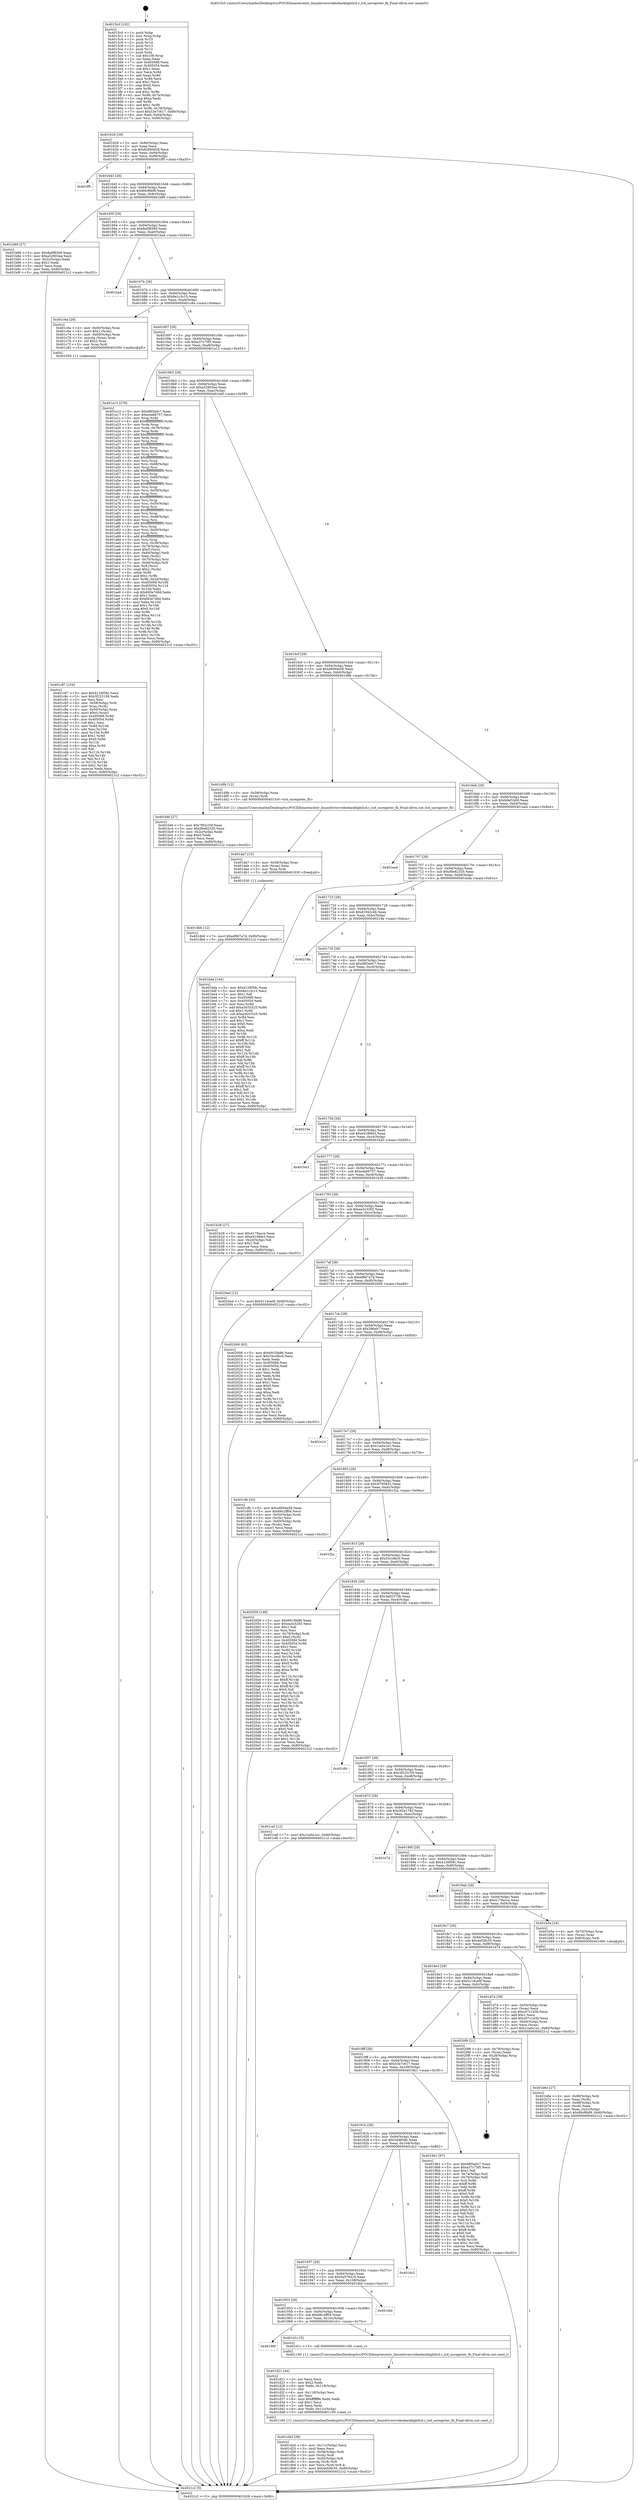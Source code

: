 digraph "0x4015c0" {
  label = "0x4015c0 (/mnt/c/Users/mathe/Desktop/tcc/POCII/binaries/extr_linuxdriversvideobacklightlcd.c_lcd_unregister_fb_Final-ollvm.out::main(0))"
  labelloc = "t"
  node[shape=record]

  Entry [label="",width=0.3,height=0.3,shape=circle,fillcolor=black,style=filled]
  "0x401626" [label="{
     0x401626 [29]\l
     | [instrs]\l
     &nbsp;&nbsp;0x401626 \<+3\>: mov -0x80(%rbp),%eax\l
     &nbsp;&nbsp;0x401629 \<+2\>: mov %eax,%ecx\l
     &nbsp;&nbsp;0x40162b \<+6\>: sub $0x82660d28,%ecx\l
     &nbsp;&nbsp;0x401631 \<+6\>: mov %eax,-0x94(%rbp)\l
     &nbsp;&nbsp;0x401637 \<+6\>: mov %ecx,-0x98(%rbp)\l
     &nbsp;&nbsp;0x40163d \<+6\>: je 0000000000401ff5 \<main+0xa35\>\l
  }"]
  "0x401ff5" [label="{
     0x401ff5\l
  }", style=dashed]
  "0x401643" [label="{
     0x401643 [28]\l
     | [instrs]\l
     &nbsp;&nbsp;0x401643 \<+5\>: jmp 0000000000401648 \<main+0x88\>\l
     &nbsp;&nbsp;0x401648 \<+6\>: mov -0x94(%rbp),%eax\l
     &nbsp;&nbsp;0x40164e \<+5\>: sub $0x89cf6bf9,%eax\l
     &nbsp;&nbsp;0x401653 \<+6\>: mov %eax,-0x9c(%rbp)\l
     &nbsp;&nbsp;0x401659 \<+6\>: je 0000000000401b89 \<main+0x5c9\>\l
  }"]
  Exit [label="",width=0.3,height=0.3,shape=circle,fillcolor=black,style=filled,peripheries=2]
  "0x401b89" [label="{
     0x401b89 [27]\l
     | [instrs]\l
     &nbsp;&nbsp;0x401b89 \<+5\>: mov $0x8a0f8369,%eax\l
     &nbsp;&nbsp;0x401b8e \<+5\>: mov $0xa52803ea,%ecx\l
     &nbsp;&nbsp;0x401b93 \<+3\>: mov -0x2c(%rbp),%edx\l
     &nbsp;&nbsp;0x401b96 \<+3\>: cmp $0x1,%edx\l
     &nbsp;&nbsp;0x401b99 \<+3\>: cmovl %ecx,%eax\l
     &nbsp;&nbsp;0x401b9c \<+3\>: mov %eax,-0x80(%rbp)\l
     &nbsp;&nbsp;0x401b9f \<+5\>: jmp 00000000004021c2 \<main+0xc02\>\l
  }"]
  "0x40165f" [label="{
     0x40165f [28]\l
     | [instrs]\l
     &nbsp;&nbsp;0x40165f \<+5\>: jmp 0000000000401664 \<main+0xa4\>\l
     &nbsp;&nbsp;0x401664 \<+6\>: mov -0x94(%rbp),%eax\l
     &nbsp;&nbsp;0x40166a \<+5\>: sub $0x8a0f8369,%eax\l
     &nbsp;&nbsp;0x40166f \<+6\>: mov %eax,-0xa0(%rbp)\l
     &nbsp;&nbsp;0x401675 \<+6\>: je 0000000000401ba4 \<main+0x5e4\>\l
  }"]
  "0x401db6" [label="{
     0x401db6 [12]\l
     | [instrs]\l
     &nbsp;&nbsp;0x401db6 \<+7\>: movl $0xef967a7d,-0x80(%rbp)\l
     &nbsp;&nbsp;0x401dbd \<+5\>: jmp 00000000004021c2 \<main+0xc02\>\l
  }"]
  "0x401ba4" [label="{
     0x401ba4\l
  }", style=dashed]
  "0x40167b" [label="{
     0x40167b [28]\l
     | [instrs]\l
     &nbsp;&nbsp;0x40167b \<+5\>: jmp 0000000000401680 \<main+0xc0\>\l
     &nbsp;&nbsp;0x401680 \<+6\>: mov -0x94(%rbp),%eax\l
     &nbsp;&nbsp;0x401686 \<+5\>: sub $0x8e1c3c15,%eax\l
     &nbsp;&nbsp;0x40168b \<+6\>: mov %eax,-0xa4(%rbp)\l
     &nbsp;&nbsp;0x401691 \<+6\>: je 0000000000401c6a \<main+0x6aa\>\l
  }"]
  "0x401da7" [label="{
     0x401da7 [15]\l
     | [instrs]\l
     &nbsp;&nbsp;0x401da7 \<+4\>: mov -0x58(%rbp),%rax\l
     &nbsp;&nbsp;0x401dab \<+3\>: mov (%rax),%rax\l
     &nbsp;&nbsp;0x401dae \<+3\>: mov %rax,%rdi\l
     &nbsp;&nbsp;0x401db1 \<+5\>: call 0000000000401030 \<free@plt\>\l
     | [calls]\l
     &nbsp;&nbsp;0x401030 \{1\} (unknown)\l
  }"]
  "0x401c6a" [label="{
     0x401c6a [29]\l
     | [instrs]\l
     &nbsp;&nbsp;0x401c6a \<+4\>: mov -0x60(%rbp),%rax\l
     &nbsp;&nbsp;0x401c6e \<+6\>: movl $0x1,(%rax)\l
     &nbsp;&nbsp;0x401c74 \<+4\>: mov -0x60(%rbp),%rax\l
     &nbsp;&nbsp;0x401c78 \<+3\>: movslq (%rax),%rax\l
     &nbsp;&nbsp;0x401c7b \<+4\>: shl $0x2,%rax\l
     &nbsp;&nbsp;0x401c7f \<+3\>: mov %rax,%rdi\l
     &nbsp;&nbsp;0x401c82 \<+5\>: call 0000000000401050 \<malloc@plt\>\l
     | [calls]\l
     &nbsp;&nbsp;0x401050 \{1\} (unknown)\l
  }"]
  "0x401697" [label="{
     0x401697 [28]\l
     | [instrs]\l
     &nbsp;&nbsp;0x401697 \<+5\>: jmp 000000000040169c \<main+0xdc\>\l
     &nbsp;&nbsp;0x40169c \<+6\>: mov -0x94(%rbp),%eax\l
     &nbsp;&nbsp;0x4016a2 \<+5\>: sub $0xa37c73f5,%eax\l
     &nbsp;&nbsp;0x4016a7 \<+6\>: mov %eax,-0xa8(%rbp)\l
     &nbsp;&nbsp;0x4016ad \<+6\>: je 0000000000401a12 \<main+0x452\>\l
  }"]
  "0x401d4d" [label="{
     0x401d4d [39]\l
     | [instrs]\l
     &nbsp;&nbsp;0x401d4d \<+6\>: mov -0x11c(%rbp),%ecx\l
     &nbsp;&nbsp;0x401d53 \<+3\>: imul %eax,%ecx\l
     &nbsp;&nbsp;0x401d56 \<+4\>: mov -0x58(%rbp),%rdi\l
     &nbsp;&nbsp;0x401d5a \<+3\>: mov (%rdi),%rdi\l
     &nbsp;&nbsp;0x401d5d \<+4\>: mov -0x50(%rbp),%r8\l
     &nbsp;&nbsp;0x401d61 \<+3\>: movslq (%r8),%r8\l
     &nbsp;&nbsp;0x401d64 \<+4\>: mov %ecx,(%rdi,%r8,4)\l
     &nbsp;&nbsp;0x401d68 \<+7\>: movl $0x4ef28c35,-0x80(%rbp)\l
     &nbsp;&nbsp;0x401d6f \<+5\>: jmp 00000000004021c2 \<main+0xc02\>\l
  }"]
  "0x401a12" [label="{
     0x401a12 [278]\l
     | [instrs]\l
     &nbsp;&nbsp;0x401a12 \<+5\>: mov $0xd8f3a0c7,%eax\l
     &nbsp;&nbsp;0x401a17 \<+5\>: mov $0xe4a66757,%ecx\l
     &nbsp;&nbsp;0x401a1c \<+3\>: mov %rsp,%rdx\l
     &nbsp;&nbsp;0x401a1f \<+4\>: add $0xfffffffffffffff0,%rdx\l
     &nbsp;&nbsp;0x401a23 \<+3\>: mov %rdx,%rsp\l
     &nbsp;&nbsp;0x401a26 \<+4\>: mov %rdx,-0x78(%rbp)\l
     &nbsp;&nbsp;0x401a2a \<+3\>: mov %rsp,%rdx\l
     &nbsp;&nbsp;0x401a2d \<+4\>: add $0xfffffffffffffff0,%rdx\l
     &nbsp;&nbsp;0x401a31 \<+3\>: mov %rdx,%rsp\l
     &nbsp;&nbsp;0x401a34 \<+3\>: mov %rsp,%rsi\l
     &nbsp;&nbsp;0x401a37 \<+4\>: add $0xfffffffffffffff0,%rsi\l
     &nbsp;&nbsp;0x401a3b \<+3\>: mov %rsi,%rsp\l
     &nbsp;&nbsp;0x401a3e \<+4\>: mov %rsi,-0x70(%rbp)\l
     &nbsp;&nbsp;0x401a42 \<+3\>: mov %rsp,%rsi\l
     &nbsp;&nbsp;0x401a45 \<+4\>: add $0xfffffffffffffff0,%rsi\l
     &nbsp;&nbsp;0x401a49 \<+3\>: mov %rsi,%rsp\l
     &nbsp;&nbsp;0x401a4c \<+4\>: mov %rsi,-0x68(%rbp)\l
     &nbsp;&nbsp;0x401a50 \<+3\>: mov %rsp,%rsi\l
     &nbsp;&nbsp;0x401a53 \<+4\>: add $0xfffffffffffffff0,%rsi\l
     &nbsp;&nbsp;0x401a57 \<+3\>: mov %rsi,%rsp\l
     &nbsp;&nbsp;0x401a5a \<+4\>: mov %rsi,-0x60(%rbp)\l
     &nbsp;&nbsp;0x401a5e \<+3\>: mov %rsp,%rsi\l
     &nbsp;&nbsp;0x401a61 \<+4\>: add $0xfffffffffffffff0,%rsi\l
     &nbsp;&nbsp;0x401a65 \<+3\>: mov %rsi,%rsp\l
     &nbsp;&nbsp;0x401a68 \<+4\>: mov %rsi,-0x58(%rbp)\l
     &nbsp;&nbsp;0x401a6c \<+3\>: mov %rsp,%rsi\l
     &nbsp;&nbsp;0x401a6f \<+4\>: add $0xfffffffffffffff0,%rsi\l
     &nbsp;&nbsp;0x401a73 \<+3\>: mov %rsi,%rsp\l
     &nbsp;&nbsp;0x401a76 \<+4\>: mov %rsi,-0x50(%rbp)\l
     &nbsp;&nbsp;0x401a7a \<+3\>: mov %rsp,%rsi\l
     &nbsp;&nbsp;0x401a7d \<+4\>: add $0xfffffffffffffff0,%rsi\l
     &nbsp;&nbsp;0x401a81 \<+3\>: mov %rsi,%rsp\l
     &nbsp;&nbsp;0x401a84 \<+4\>: mov %rsi,-0x48(%rbp)\l
     &nbsp;&nbsp;0x401a88 \<+3\>: mov %rsp,%rsi\l
     &nbsp;&nbsp;0x401a8b \<+4\>: add $0xfffffffffffffff0,%rsi\l
     &nbsp;&nbsp;0x401a8f \<+3\>: mov %rsi,%rsp\l
     &nbsp;&nbsp;0x401a92 \<+4\>: mov %rsi,-0x40(%rbp)\l
     &nbsp;&nbsp;0x401a96 \<+3\>: mov %rsp,%rsi\l
     &nbsp;&nbsp;0x401a99 \<+4\>: add $0xfffffffffffffff0,%rsi\l
     &nbsp;&nbsp;0x401a9d \<+3\>: mov %rsi,%rsp\l
     &nbsp;&nbsp;0x401aa0 \<+4\>: mov %rsi,-0x38(%rbp)\l
     &nbsp;&nbsp;0x401aa4 \<+4\>: mov -0x78(%rbp),%rsi\l
     &nbsp;&nbsp;0x401aa8 \<+6\>: movl $0x0,(%rsi)\l
     &nbsp;&nbsp;0x401aae \<+6\>: mov -0x84(%rbp),%edi\l
     &nbsp;&nbsp;0x401ab4 \<+2\>: mov %edi,(%rdx)\l
     &nbsp;&nbsp;0x401ab6 \<+4\>: mov -0x70(%rbp),%rsi\l
     &nbsp;&nbsp;0x401aba \<+7\>: mov -0x90(%rbp),%r8\l
     &nbsp;&nbsp;0x401ac1 \<+3\>: mov %r8,(%rsi)\l
     &nbsp;&nbsp;0x401ac4 \<+3\>: cmpl $0x2,(%rdx)\l
     &nbsp;&nbsp;0x401ac7 \<+4\>: setne %r9b\l
     &nbsp;&nbsp;0x401acb \<+4\>: and $0x1,%r9b\l
     &nbsp;&nbsp;0x401acf \<+4\>: mov %r9b,-0x2d(%rbp)\l
     &nbsp;&nbsp;0x401ad3 \<+8\>: mov 0x405068,%r10d\l
     &nbsp;&nbsp;0x401adb \<+8\>: mov 0x405054,%r11d\l
     &nbsp;&nbsp;0x401ae3 \<+3\>: mov %r10d,%ebx\l
     &nbsp;&nbsp;0x401ae6 \<+6\>: sub $0x693e7d8d,%ebx\l
     &nbsp;&nbsp;0x401aec \<+3\>: sub $0x1,%ebx\l
     &nbsp;&nbsp;0x401aef \<+6\>: add $0x693e7d8d,%ebx\l
     &nbsp;&nbsp;0x401af5 \<+4\>: imul %ebx,%r10d\l
     &nbsp;&nbsp;0x401af9 \<+4\>: and $0x1,%r10d\l
     &nbsp;&nbsp;0x401afd \<+4\>: cmp $0x0,%r10d\l
     &nbsp;&nbsp;0x401b01 \<+4\>: sete %r9b\l
     &nbsp;&nbsp;0x401b05 \<+4\>: cmp $0xa,%r11d\l
     &nbsp;&nbsp;0x401b09 \<+4\>: setl %r14b\l
     &nbsp;&nbsp;0x401b0d \<+3\>: mov %r9b,%r15b\l
     &nbsp;&nbsp;0x401b10 \<+3\>: and %r14b,%r15b\l
     &nbsp;&nbsp;0x401b13 \<+3\>: xor %r14b,%r9b\l
     &nbsp;&nbsp;0x401b16 \<+3\>: or %r9b,%r15b\l
     &nbsp;&nbsp;0x401b19 \<+4\>: test $0x1,%r15b\l
     &nbsp;&nbsp;0x401b1d \<+3\>: cmovne %ecx,%eax\l
     &nbsp;&nbsp;0x401b20 \<+3\>: mov %eax,-0x80(%rbp)\l
     &nbsp;&nbsp;0x401b23 \<+5\>: jmp 00000000004021c2 \<main+0xc02\>\l
  }"]
  "0x4016b3" [label="{
     0x4016b3 [28]\l
     | [instrs]\l
     &nbsp;&nbsp;0x4016b3 \<+5\>: jmp 00000000004016b8 \<main+0xf8\>\l
     &nbsp;&nbsp;0x4016b8 \<+6\>: mov -0x94(%rbp),%eax\l
     &nbsp;&nbsp;0x4016be \<+5\>: sub $0xa52803ea,%eax\l
     &nbsp;&nbsp;0x4016c3 \<+6\>: mov %eax,-0xac(%rbp)\l
     &nbsp;&nbsp;0x4016c9 \<+6\>: je 0000000000401bbf \<main+0x5ff\>\l
  }"]
  "0x401d21" [label="{
     0x401d21 [44]\l
     | [instrs]\l
     &nbsp;&nbsp;0x401d21 \<+2\>: xor %ecx,%ecx\l
     &nbsp;&nbsp;0x401d23 \<+5\>: mov $0x2,%edx\l
     &nbsp;&nbsp;0x401d28 \<+6\>: mov %edx,-0x118(%rbp)\l
     &nbsp;&nbsp;0x401d2e \<+1\>: cltd\l
     &nbsp;&nbsp;0x401d2f \<+6\>: mov -0x118(%rbp),%esi\l
     &nbsp;&nbsp;0x401d35 \<+2\>: idiv %esi\l
     &nbsp;&nbsp;0x401d37 \<+6\>: imul $0xfffffffe,%edx,%edx\l
     &nbsp;&nbsp;0x401d3d \<+3\>: sub $0x1,%ecx\l
     &nbsp;&nbsp;0x401d40 \<+2\>: sub %ecx,%edx\l
     &nbsp;&nbsp;0x401d42 \<+6\>: mov %edx,-0x11c(%rbp)\l
     &nbsp;&nbsp;0x401d48 \<+5\>: call 0000000000401160 \<next_i\>\l
     | [calls]\l
     &nbsp;&nbsp;0x401160 \{1\} (/mnt/c/Users/mathe/Desktop/tcc/POCII/binaries/extr_linuxdriversvideobacklightlcd.c_lcd_unregister_fb_Final-ollvm.out::next_i)\l
  }"]
  "0x401bbf" [label="{
     0x401bbf [27]\l
     | [instrs]\l
     &nbsp;&nbsp;0x401bbf \<+5\>: mov $0x7f02c33f,%eax\l
     &nbsp;&nbsp;0x401bc4 \<+5\>: mov $0xd0e82320,%ecx\l
     &nbsp;&nbsp;0x401bc9 \<+3\>: mov -0x2c(%rbp),%edx\l
     &nbsp;&nbsp;0x401bcc \<+3\>: cmp $0x0,%edx\l
     &nbsp;&nbsp;0x401bcf \<+3\>: cmove %ecx,%eax\l
     &nbsp;&nbsp;0x401bd2 \<+3\>: mov %eax,-0x80(%rbp)\l
     &nbsp;&nbsp;0x401bd5 \<+5\>: jmp 00000000004021c2 \<main+0xc02\>\l
  }"]
  "0x4016cf" [label="{
     0x4016cf [28]\l
     | [instrs]\l
     &nbsp;&nbsp;0x4016cf \<+5\>: jmp 00000000004016d4 \<main+0x114\>\l
     &nbsp;&nbsp;0x4016d4 \<+6\>: mov -0x94(%rbp),%eax\l
     &nbsp;&nbsp;0x4016da \<+5\>: sub $0xa9094e58,%eax\l
     &nbsp;&nbsp;0x4016df \<+6\>: mov %eax,-0xb0(%rbp)\l
     &nbsp;&nbsp;0x4016e5 \<+6\>: je 0000000000401d9b \<main+0x7db\>\l
  }"]
  "0x40196f" [label="{
     0x40196f\l
  }", style=dashed]
  "0x401d9b" [label="{
     0x401d9b [12]\l
     | [instrs]\l
     &nbsp;&nbsp;0x401d9b \<+4\>: mov -0x58(%rbp),%rax\l
     &nbsp;&nbsp;0x401d9f \<+3\>: mov (%rax),%rdi\l
     &nbsp;&nbsp;0x401da2 \<+5\>: call 00000000004013c0 \<lcd_unregister_fb\>\l
     | [calls]\l
     &nbsp;&nbsp;0x4013c0 \{1\} (/mnt/c/Users/mathe/Desktop/tcc/POCII/binaries/extr_linuxdriversvideobacklightlcd.c_lcd_unregister_fb_Final-ollvm.out::lcd_unregister_fb)\l
  }"]
  "0x4016eb" [label="{
     0x4016eb [28]\l
     | [instrs]\l
     &nbsp;&nbsp;0x4016eb \<+5\>: jmp 00000000004016f0 \<main+0x130\>\l
     &nbsp;&nbsp;0x4016f0 \<+6\>: mov -0x94(%rbp),%eax\l
     &nbsp;&nbsp;0x4016f6 \<+5\>: sub $0xb9ef1b69,%eax\l
     &nbsp;&nbsp;0x4016fb \<+6\>: mov %eax,-0xb4(%rbp)\l
     &nbsp;&nbsp;0x401701 \<+6\>: je 0000000000401ea4 \<main+0x8e4\>\l
  }"]
  "0x401d1c" [label="{
     0x401d1c [5]\l
     | [instrs]\l
     &nbsp;&nbsp;0x401d1c \<+5\>: call 0000000000401160 \<next_i\>\l
     | [calls]\l
     &nbsp;&nbsp;0x401160 \{1\} (/mnt/c/Users/mathe/Desktop/tcc/POCII/binaries/extr_linuxdriversvideobacklightlcd.c_lcd_unregister_fb_Final-ollvm.out::next_i)\l
  }"]
  "0x401ea4" [label="{
     0x401ea4\l
  }", style=dashed]
  "0x401707" [label="{
     0x401707 [28]\l
     | [instrs]\l
     &nbsp;&nbsp;0x401707 \<+5\>: jmp 000000000040170c \<main+0x14c\>\l
     &nbsp;&nbsp;0x40170c \<+6\>: mov -0x94(%rbp),%eax\l
     &nbsp;&nbsp;0x401712 \<+5\>: sub $0xd0e82320,%eax\l
     &nbsp;&nbsp;0x401717 \<+6\>: mov %eax,-0xb8(%rbp)\l
     &nbsp;&nbsp;0x40171d \<+6\>: je 0000000000401bda \<main+0x61a\>\l
  }"]
  "0x401953" [label="{
     0x401953 [28]\l
     | [instrs]\l
     &nbsp;&nbsp;0x401953 \<+5\>: jmp 0000000000401958 \<main+0x398\>\l
     &nbsp;&nbsp;0x401958 \<+6\>: mov -0x94(%rbp),%eax\l
     &nbsp;&nbsp;0x40195e \<+5\>: sub $0x66c2ff04,%eax\l
     &nbsp;&nbsp;0x401963 \<+6\>: mov %eax,-0x10c(%rbp)\l
     &nbsp;&nbsp;0x401969 \<+6\>: je 0000000000401d1c \<main+0x75c\>\l
  }"]
  "0x401bda" [label="{
     0x401bda [144]\l
     | [instrs]\l
     &nbsp;&nbsp;0x401bda \<+5\>: mov $0x4126f58c,%eax\l
     &nbsp;&nbsp;0x401bdf \<+5\>: mov $0x8e1c3c15,%ecx\l
     &nbsp;&nbsp;0x401be4 \<+2\>: mov $0x1,%dl\l
     &nbsp;&nbsp;0x401be6 \<+7\>: mov 0x405068,%esi\l
     &nbsp;&nbsp;0x401bed \<+7\>: mov 0x405054,%edi\l
     &nbsp;&nbsp;0x401bf4 \<+3\>: mov %esi,%r8d\l
     &nbsp;&nbsp;0x401bf7 \<+7\>: add $0xa3033325,%r8d\l
     &nbsp;&nbsp;0x401bfe \<+4\>: sub $0x1,%r8d\l
     &nbsp;&nbsp;0x401c02 \<+7\>: sub $0xa3033325,%r8d\l
     &nbsp;&nbsp;0x401c09 \<+4\>: imul %r8d,%esi\l
     &nbsp;&nbsp;0x401c0d \<+3\>: and $0x1,%esi\l
     &nbsp;&nbsp;0x401c10 \<+3\>: cmp $0x0,%esi\l
     &nbsp;&nbsp;0x401c13 \<+4\>: sete %r9b\l
     &nbsp;&nbsp;0x401c17 \<+3\>: cmp $0xa,%edi\l
     &nbsp;&nbsp;0x401c1a \<+4\>: setl %r10b\l
     &nbsp;&nbsp;0x401c1e \<+3\>: mov %r9b,%r11b\l
     &nbsp;&nbsp;0x401c21 \<+4\>: xor $0xff,%r11b\l
     &nbsp;&nbsp;0x401c25 \<+3\>: mov %r10b,%bl\l
     &nbsp;&nbsp;0x401c28 \<+3\>: xor $0xff,%bl\l
     &nbsp;&nbsp;0x401c2b \<+3\>: xor $0x1,%dl\l
     &nbsp;&nbsp;0x401c2e \<+3\>: mov %r11b,%r14b\l
     &nbsp;&nbsp;0x401c31 \<+4\>: and $0xff,%r14b\l
     &nbsp;&nbsp;0x401c35 \<+3\>: and %dl,%r9b\l
     &nbsp;&nbsp;0x401c38 \<+3\>: mov %bl,%r15b\l
     &nbsp;&nbsp;0x401c3b \<+4\>: and $0xff,%r15b\l
     &nbsp;&nbsp;0x401c3f \<+3\>: and %dl,%r10b\l
     &nbsp;&nbsp;0x401c42 \<+3\>: or %r9b,%r14b\l
     &nbsp;&nbsp;0x401c45 \<+3\>: or %r10b,%r15b\l
     &nbsp;&nbsp;0x401c48 \<+3\>: xor %r15b,%r14b\l
     &nbsp;&nbsp;0x401c4b \<+3\>: or %bl,%r11b\l
     &nbsp;&nbsp;0x401c4e \<+4\>: xor $0xff,%r11b\l
     &nbsp;&nbsp;0x401c52 \<+3\>: or $0x1,%dl\l
     &nbsp;&nbsp;0x401c55 \<+3\>: and %dl,%r11b\l
     &nbsp;&nbsp;0x401c58 \<+3\>: or %r11b,%r14b\l
     &nbsp;&nbsp;0x401c5b \<+4\>: test $0x1,%r14b\l
     &nbsp;&nbsp;0x401c5f \<+3\>: cmovne %ecx,%eax\l
     &nbsp;&nbsp;0x401c62 \<+3\>: mov %eax,-0x80(%rbp)\l
     &nbsp;&nbsp;0x401c65 \<+5\>: jmp 00000000004021c2 \<main+0xc02\>\l
  }"]
  "0x401723" [label="{
     0x401723 [28]\l
     | [instrs]\l
     &nbsp;&nbsp;0x401723 \<+5\>: jmp 0000000000401728 \<main+0x168\>\l
     &nbsp;&nbsp;0x401728 \<+6\>: mov -0x94(%rbp),%eax\l
     &nbsp;&nbsp;0x40172e \<+5\>: sub $0xd1942c46,%eax\l
     &nbsp;&nbsp;0x401733 \<+6\>: mov %eax,-0xbc(%rbp)\l
     &nbsp;&nbsp;0x401739 \<+6\>: je 000000000040218a \<main+0xbca\>\l
  }"]
  "0x401fdd" [label="{
     0x401fdd\l
  }", style=dashed]
  "0x40218a" [label="{
     0x40218a\l
  }", style=dashed]
  "0x40173f" [label="{
     0x40173f [28]\l
     | [instrs]\l
     &nbsp;&nbsp;0x40173f \<+5\>: jmp 0000000000401744 \<main+0x184\>\l
     &nbsp;&nbsp;0x401744 \<+6\>: mov -0x94(%rbp),%eax\l
     &nbsp;&nbsp;0x40174a \<+5\>: sub $0xd8f3a0c7,%eax\l
     &nbsp;&nbsp;0x40174f \<+6\>: mov %eax,-0xc0(%rbp)\l
     &nbsp;&nbsp;0x401755 \<+6\>: je 000000000040210e \<main+0xb4e\>\l
  }"]
  "0x401937" [label="{
     0x401937 [28]\l
     | [instrs]\l
     &nbsp;&nbsp;0x401937 \<+5\>: jmp 000000000040193c \<main+0x37c\>\l
     &nbsp;&nbsp;0x40193c \<+6\>: mov -0x94(%rbp),%eax\l
     &nbsp;&nbsp;0x401942 \<+5\>: sub $0x5a576410,%eax\l
     &nbsp;&nbsp;0x401947 \<+6\>: mov %eax,-0x108(%rbp)\l
     &nbsp;&nbsp;0x40194d \<+6\>: je 0000000000401fdd \<main+0xa1d\>\l
  }"]
  "0x40210e" [label="{
     0x40210e\l
  }", style=dashed]
  "0x40175b" [label="{
     0x40175b [28]\l
     | [instrs]\l
     &nbsp;&nbsp;0x40175b \<+5\>: jmp 0000000000401760 \<main+0x1a0\>\l
     &nbsp;&nbsp;0x401760 \<+6\>: mov -0x94(%rbp),%eax\l
     &nbsp;&nbsp;0x401766 \<+5\>: sub $0xe4186fe3,%eax\l
     &nbsp;&nbsp;0x40176b \<+6\>: mov %eax,-0xc4(%rbp)\l
     &nbsp;&nbsp;0x401771 \<+6\>: je 0000000000401b43 \<main+0x583\>\l
  }"]
  "0x401dc2" [label="{
     0x401dc2\l
  }", style=dashed]
  "0x401b43" [label="{
     0x401b43\l
  }", style=dashed]
  "0x401777" [label="{
     0x401777 [28]\l
     | [instrs]\l
     &nbsp;&nbsp;0x401777 \<+5\>: jmp 000000000040177c \<main+0x1bc\>\l
     &nbsp;&nbsp;0x40177c \<+6\>: mov -0x94(%rbp),%eax\l
     &nbsp;&nbsp;0x401782 \<+5\>: sub $0xe4a66757,%eax\l
     &nbsp;&nbsp;0x401787 \<+6\>: mov %eax,-0xc8(%rbp)\l
     &nbsp;&nbsp;0x40178d \<+6\>: je 0000000000401b28 \<main+0x568\>\l
  }"]
  "0x401c87" [label="{
     0x401c87 [104]\l
     | [instrs]\l
     &nbsp;&nbsp;0x401c87 \<+5\>: mov $0x4126f58c,%ecx\l
     &nbsp;&nbsp;0x401c8c \<+5\>: mov $0x3f223159,%edx\l
     &nbsp;&nbsp;0x401c91 \<+2\>: xor %esi,%esi\l
     &nbsp;&nbsp;0x401c93 \<+4\>: mov -0x58(%rbp),%rdi\l
     &nbsp;&nbsp;0x401c97 \<+3\>: mov %rax,(%rdi)\l
     &nbsp;&nbsp;0x401c9a \<+4\>: mov -0x50(%rbp),%rax\l
     &nbsp;&nbsp;0x401c9e \<+6\>: movl $0x0,(%rax)\l
     &nbsp;&nbsp;0x401ca4 \<+8\>: mov 0x405068,%r8d\l
     &nbsp;&nbsp;0x401cac \<+8\>: mov 0x405054,%r9d\l
     &nbsp;&nbsp;0x401cb4 \<+3\>: sub $0x1,%esi\l
     &nbsp;&nbsp;0x401cb7 \<+3\>: mov %r8d,%r10d\l
     &nbsp;&nbsp;0x401cba \<+3\>: add %esi,%r10d\l
     &nbsp;&nbsp;0x401cbd \<+4\>: imul %r10d,%r8d\l
     &nbsp;&nbsp;0x401cc1 \<+4\>: and $0x1,%r8d\l
     &nbsp;&nbsp;0x401cc5 \<+4\>: cmp $0x0,%r8d\l
     &nbsp;&nbsp;0x401cc9 \<+4\>: sete %r11b\l
     &nbsp;&nbsp;0x401ccd \<+4\>: cmp $0xa,%r9d\l
     &nbsp;&nbsp;0x401cd1 \<+3\>: setl %bl\l
     &nbsp;&nbsp;0x401cd4 \<+3\>: mov %r11b,%r14b\l
     &nbsp;&nbsp;0x401cd7 \<+3\>: and %bl,%r14b\l
     &nbsp;&nbsp;0x401cda \<+3\>: xor %bl,%r11b\l
     &nbsp;&nbsp;0x401cdd \<+3\>: or %r11b,%r14b\l
     &nbsp;&nbsp;0x401ce0 \<+4\>: test $0x1,%r14b\l
     &nbsp;&nbsp;0x401ce4 \<+3\>: cmovne %edx,%ecx\l
     &nbsp;&nbsp;0x401ce7 \<+3\>: mov %ecx,-0x80(%rbp)\l
     &nbsp;&nbsp;0x401cea \<+5\>: jmp 00000000004021c2 \<main+0xc02\>\l
  }"]
  "0x401b28" [label="{
     0x401b28 [27]\l
     | [instrs]\l
     &nbsp;&nbsp;0x401b28 \<+5\>: mov $0x4179acce,%eax\l
     &nbsp;&nbsp;0x401b2d \<+5\>: mov $0xe4186fe3,%ecx\l
     &nbsp;&nbsp;0x401b32 \<+3\>: mov -0x2d(%rbp),%dl\l
     &nbsp;&nbsp;0x401b35 \<+3\>: test $0x1,%dl\l
     &nbsp;&nbsp;0x401b38 \<+3\>: cmovne %ecx,%eax\l
     &nbsp;&nbsp;0x401b3b \<+3\>: mov %eax,-0x80(%rbp)\l
     &nbsp;&nbsp;0x401b3e \<+5\>: jmp 00000000004021c2 \<main+0xc02\>\l
  }"]
  "0x401793" [label="{
     0x401793 [28]\l
     | [instrs]\l
     &nbsp;&nbsp;0x401793 \<+5\>: jmp 0000000000401798 \<main+0x1d8\>\l
     &nbsp;&nbsp;0x401798 \<+6\>: mov -0x94(%rbp),%eax\l
     &nbsp;&nbsp;0x40179e \<+5\>: sub $0xea3c3265,%eax\l
     &nbsp;&nbsp;0x4017a3 \<+6\>: mov %eax,-0xcc(%rbp)\l
     &nbsp;&nbsp;0x4017a9 \<+6\>: je 00000000004020ed \<main+0xb2d\>\l
  }"]
  "0x401b6e" [label="{
     0x401b6e [27]\l
     | [instrs]\l
     &nbsp;&nbsp;0x401b6e \<+4\>: mov -0x68(%rbp),%rdi\l
     &nbsp;&nbsp;0x401b72 \<+2\>: mov %eax,(%rdi)\l
     &nbsp;&nbsp;0x401b74 \<+4\>: mov -0x68(%rbp),%rdi\l
     &nbsp;&nbsp;0x401b78 \<+2\>: mov (%rdi),%eax\l
     &nbsp;&nbsp;0x401b7a \<+3\>: mov %eax,-0x2c(%rbp)\l
     &nbsp;&nbsp;0x401b7d \<+7\>: movl $0x89cf6bf9,-0x80(%rbp)\l
     &nbsp;&nbsp;0x401b84 \<+5\>: jmp 00000000004021c2 \<main+0xc02\>\l
  }"]
  "0x4020ed" [label="{
     0x4020ed [12]\l
     | [instrs]\l
     &nbsp;&nbsp;0x4020ed \<+7\>: movl $0x5114ce0f,-0x80(%rbp)\l
     &nbsp;&nbsp;0x4020f4 \<+5\>: jmp 00000000004021c2 \<main+0xc02\>\l
  }"]
  "0x4017af" [label="{
     0x4017af [28]\l
     | [instrs]\l
     &nbsp;&nbsp;0x4017af \<+5\>: jmp 00000000004017b4 \<main+0x1f4\>\l
     &nbsp;&nbsp;0x4017b4 \<+6\>: mov -0x94(%rbp),%eax\l
     &nbsp;&nbsp;0x4017ba \<+5\>: sub $0xef967a7d,%eax\l
     &nbsp;&nbsp;0x4017bf \<+6\>: mov %eax,-0xd0(%rbp)\l
     &nbsp;&nbsp;0x4017c5 \<+6\>: je 0000000000402006 \<main+0xa46\>\l
  }"]
  "0x4015c0" [label="{
     0x4015c0 [102]\l
     | [instrs]\l
     &nbsp;&nbsp;0x4015c0 \<+1\>: push %rbp\l
     &nbsp;&nbsp;0x4015c1 \<+3\>: mov %rsp,%rbp\l
     &nbsp;&nbsp;0x4015c4 \<+2\>: push %r15\l
     &nbsp;&nbsp;0x4015c6 \<+2\>: push %r14\l
     &nbsp;&nbsp;0x4015c8 \<+2\>: push %r13\l
     &nbsp;&nbsp;0x4015ca \<+2\>: push %r12\l
     &nbsp;&nbsp;0x4015cc \<+1\>: push %rbx\l
     &nbsp;&nbsp;0x4015cd \<+7\>: sub $0x108,%rsp\l
     &nbsp;&nbsp;0x4015d4 \<+2\>: xor %eax,%eax\l
     &nbsp;&nbsp;0x4015d6 \<+7\>: mov 0x405068,%ecx\l
     &nbsp;&nbsp;0x4015dd \<+7\>: mov 0x405054,%edx\l
     &nbsp;&nbsp;0x4015e4 \<+3\>: sub $0x1,%eax\l
     &nbsp;&nbsp;0x4015e7 \<+3\>: mov %ecx,%r8d\l
     &nbsp;&nbsp;0x4015ea \<+3\>: add %eax,%r8d\l
     &nbsp;&nbsp;0x4015ed \<+4\>: imul %r8d,%ecx\l
     &nbsp;&nbsp;0x4015f1 \<+3\>: and $0x1,%ecx\l
     &nbsp;&nbsp;0x4015f4 \<+3\>: cmp $0x0,%ecx\l
     &nbsp;&nbsp;0x4015f7 \<+4\>: sete %r9b\l
     &nbsp;&nbsp;0x4015fb \<+4\>: and $0x1,%r9b\l
     &nbsp;&nbsp;0x4015ff \<+4\>: mov %r9b,-0x7a(%rbp)\l
     &nbsp;&nbsp;0x401603 \<+3\>: cmp $0xa,%edx\l
     &nbsp;&nbsp;0x401606 \<+4\>: setl %r9b\l
     &nbsp;&nbsp;0x40160a \<+4\>: and $0x1,%r9b\l
     &nbsp;&nbsp;0x40160e \<+4\>: mov %r9b,-0x79(%rbp)\l
     &nbsp;&nbsp;0x401612 \<+7\>: movl $0x53e7c617,-0x80(%rbp)\l
     &nbsp;&nbsp;0x401619 \<+6\>: mov %edi,-0x84(%rbp)\l
     &nbsp;&nbsp;0x40161f \<+7\>: mov %rsi,-0x90(%rbp)\l
  }"]
  "0x402006" [label="{
     0x402006 [83]\l
     | [instrs]\l
     &nbsp;&nbsp;0x402006 \<+5\>: mov $0x6915fa86,%eax\l
     &nbsp;&nbsp;0x40200b \<+5\>: mov $0x33cc6bc0,%ecx\l
     &nbsp;&nbsp;0x402010 \<+2\>: xor %edx,%edx\l
     &nbsp;&nbsp;0x402012 \<+7\>: mov 0x405068,%esi\l
     &nbsp;&nbsp;0x402019 \<+7\>: mov 0x405054,%edi\l
     &nbsp;&nbsp;0x402020 \<+3\>: sub $0x1,%edx\l
     &nbsp;&nbsp;0x402023 \<+3\>: mov %esi,%r8d\l
     &nbsp;&nbsp;0x402026 \<+3\>: add %edx,%r8d\l
     &nbsp;&nbsp;0x402029 \<+4\>: imul %r8d,%esi\l
     &nbsp;&nbsp;0x40202d \<+3\>: and $0x1,%esi\l
     &nbsp;&nbsp;0x402030 \<+3\>: cmp $0x0,%esi\l
     &nbsp;&nbsp;0x402033 \<+4\>: sete %r9b\l
     &nbsp;&nbsp;0x402037 \<+3\>: cmp $0xa,%edi\l
     &nbsp;&nbsp;0x40203a \<+4\>: setl %r10b\l
     &nbsp;&nbsp;0x40203e \<+3\>: mov %r9b,%r11b\l
     &nbsp;&nbsp;0x402041 \<+3\>: and %r10b,%r11b\l
     &nbsp;&nbsp;0x402044 \<+3\>: xor %r10b,%r9b\l
     &nbsp;&nbsp;0x402047 \<+3\>: or %r9b,%r11b\l
     &nbsp;&nbsp;0x40204a \<+4\>: test $0x1,%r11b\l
     &nbsp;&nbsp;0x40204e \<+3\>: cmovne %ecx,%eax\l
     &nbsp;&nbsp;0x402051 \<+3\>: mov %eax,-0x80(%rbp)\l
     &nbsp;&nbsp;0x402054 \<+5\>: jmp 00000000004021c2 \<main+0xc02\>\l
  }"]
  "0x4017cb" [label="{
     0x4017cb [28]\l
     | [instrs]\l
     &nbsp;&nbsp;0x4017cb \<+5\>: jmp 00000000004017d0 \<main+0x210\>\l
     &nbsp;&nbsp;0x4017d0 \<+6\>: mov -0x94(%rbp),%eax\l
     &nbsp;&nbsp;0x4017d6 \<+5\>: sub $0x296eb7,%eax\l
     &nbsp;&nbsp;0x4017db \<+6\>: mov %eax,-0xd4(%rbp)\l
     &nbsp;&nbsp;0x4017e1 \<+6\>: je 0000000000401e1d \<main+0x85d\>\l
  }"]
  "0x4021c2" [label="{
     0x4021c2 [5]\l
     | [instrs]\l
     &nbsp;&nbsp;0x4021c2 \<+5\>: jmp 0000000000401626 \<main+0x66\>\l
  }"]
  "0x401e1d" [label="{
     0x401e1d\l
  }", style=dashed]
  "0x4017e7" [label="{
     0x4017e7 [28]\l
     | [instrs]\l
     &nbsp;&nbsp;0x4017e7 \<+5\>: jmp 00000000004017ec \<main+0x22c\>\l
     &nbsp;&nbsp;0x4017ec \<+6\>: mov -0x94(%rbp),%eax\l
     &nbsp;&nbsp;0x4017f2 \<+5\>: sub $0x1ca0a1e1,%eax\l
     &nbsp;&nbsp;0x4017f7 \<+6\>: mov %eax,-0xd8(%rbp)\l
     &nbsp;&nbsp;0x4017fd \<+6\>: je 0000000000401cfb \<main+0x73b\>\l
  }"]
  "0x40191b" [label="{
     0x40191b [28]\l
     | [instrs]\l
     &nbsp;&nbsp;0x40191b \<+5\>: jmp 0000000000401920 \<main+0x360\>\l
     &nbsp;&nbsp;0x401920 \<+6\>: mov -0x94(%rbp),%eax\l
     &nbsp;&nbsp;0x401926 \<+5\>: sub $0x54df04fc,%eax\l
     &nbsp;&nbsp;0x40192b \<+6\>: mov %eax,-0x104(%rbp)\l
     &nbsp;&nbsp;0x401931 \<+6\>: je 0000000000401dc2 \<main+0x802\>\l
  }"]
  "0x401cfb" [label="{
     0x401cfb [33]\l
     | [instrs]\l
     &nbsp;&nbsp;0x401cfb \<+5\>: mov $0xa9094e58,%eax\l
     &nbsp;&nbsp;0x401d00 \<+5\>: mov $0x66c2ff04,%ecx\l
     &nbsp;&nbsp;0x401d05 \<+4\>: mov -0x50(%rbp),%rdx\l
     &nbsp;&nbsp;0x401d09 \<+2\>: mov (%rdx),%esi\l
     &nbsp;&nbsp;0x401d0b \<+4\>: mov -0x60(%rbp),%rdx\l
     &nbsp;&nbsp;0x401d0f \<+2\>: cmp (%rdx),%esi\l
     &nbsp;&nbsp;0x401d11 \<+3\>: cmovl %ecx,%eax\l
     &nbsp;&nbsp;0x401d14 \<+3\>: mov %eax,-0x80(%rbp)\l
     &nbsp;&nbsp;0x401d17 \<+5\>: jmp 00000000004021c2 \<main+0xc02\>\l
  }"]
  "0x401803" [label="{
     0x401803 [28]\l
     | [instrs]\l
     &nbsp;&nbsp;0x401803 \<+5\>: jmp 0000000000401808 \<main+0x248\>\l
     &nbsp;&nbsp;0x401808 \<+6\>: mov -0x94(%rbp),%eax\l
     &nbsp;&nbsp;0x40180e \<+5\>: sub $0x2f795842,%eax\l
     &nbsp;&nbsp;0x401813 \<+6\>: mov %eax,-0xdc(%rbp)\l
     &nbsp;&nbsp;0x401819 \<+6\>: je 0000000000401f2a \<main+0x96a\>\l
  }"]
  "0x4019b1" [label="{
     0x4019b1 [97]\l
     | [instrs]\l
     &nbsp;&nbsp;0x4019b1 \<+5\>: mov $0xd8f3a0c7,%eax\l
     &nbsp;&nbsp;0x4019b6 \<+5\>: mov $0xa37c73f5,%ecx\l
     &nbsp;&nbsp;0x4019bb \<+2\>: mov $0x1,%dl\l
     &nbsp;&nbsp;0x4019bd \<+4\>: mov -0x7a(%rbp),%sil\l
     &nbsp;&nbsp;0x4019c1 \<+4\>: mov -0x79(%rbp),%dil\l
     &nbsp;&nbsp;0x4019c5 \<+3\>: mov %sil,%r8b\l
     &nbsp;&nbsp;0x4019c8 \<+4\>: xor $0xff,%r8b\l
     &nbsp;&nbsp;0x4019cc \<+3\>: mov %dil,%r9b\l
     &nbsp;&nbsp;0x4019cf \<+4\>: xor $0xff,%r9b\l
     &nbsp;&nbsp;0x4019d3 \<+3\>: xor $0x0,%dl\l
     &nbsp;&nbsp;0x4019d6 \<+3\>: mov %r8b,%r10b\l
     &nbsp;&nbsp;0x4019d9 \<+4\>: and $0x0,%r10b\l
     &nbsp;&nbsp;0x4019dd \<+3\>: and %dl,%sil\l
     &nbsp;&nbsp;0x4019e0 \<+3\>: mov %r9b,%r11b\l
     &nbsp;&nbsp;0x4019e3 \<+4\>: and $0x0,%r11b\l
     &nbsp;&nbsp;0x4019e7 \<+3\>: and %dl,%dil\l
     &nbsp;&nbsp;0x4019ea \<+3\>: or %sil,%r10b\l
     &nbsp;&nbsp;0x4019ed \<+3\>: or %dil,%r11b\l
     &nbsp;&nbsp;0x4019f0 \<+3\>: xor %r11b,%r10b\l
     &nbsp;&nbsp;0x4019f3 \<+3\>: or %r9b,%r8b\l
     &nbsp;&nbsp;0x4019f6 \<+4\>: xor $0xff,%r8b\l
     &nbsp;&nbsp;0x4019fa \<+3\>: or $0x0,%dl\l
     &nbsp;&nbsp;0x4019fd \<+3\>: and %dl,%r8b\l
     &nbsp;&nbsp;0x401a00 \<+3\>: or %r8b,%r10b\l
     &nbsp;&nbsp;0x401a03 \<+4\>: test $0x1,%r10b\l
     &nbsp;&nbsp;0x401a07 \<+3\>: cmovne %ecx,%eax\l
     &nbsp;&nbsp;0x401a0a \<+3\>: mov %eax,-0x80(%rbp)\l
     &nbsp;&nbsp;0x401a0d \<+5\>: jmp 00000000004021c2 \<main+0xc02\>\l
  }"]
  "0x401f2a" [label="{
     0x401f2a\l
  }", style=dashed]
  "0x40181f" [label="{
     0x40181f [28]\l
     | [instrs]\l
     &nbsp;&nbsp;0x40181f \<+5\>: jmp 0000000000401824 \<main+0x264\>\l
     &nbsp;&nbsp;0x401824 \<+6\>: mov -0x94(%rbp),%eax\l
     &nbsp;&nbsp;0x40182a \<+5\>: sub $0x33cc6bc0,%eax\l
     &nbsp;&nbsp;0x40182f \<+6\>: mov %eax,-0xe0(%rbp)\l
     &nbsp;&nbsp;0x401835 \<+6\>: je 0000000000402059 \<main+0xa99\>\l
  }"]
  "0x4018ff" [label="{
     0x4018ff [28]\l
     | [instrs]\l
     &nbsp;&nbsp;0x4018ff \<+5\>: jmp 0000000000401904 \<main+0x344\>\l
     &nbsp;&nbsp;0x401904 \<+6\>: mov -0x94(%rbp),%eax\l
     &nbsp;&nbsp;0x40190a \<+5\>: sub $0x53e7c617,%eax\l
     &nbsp;&nbsp;0x40190f \<+6\>: mov %eax,-0x100(%rbp)\l
     &nbsp;&nbsp;0x401915 \<+6\>: je 00000000004019b1 \<main+0x3f1\>\l
  }"]
  "0x402059" [label="{
     0x402059 [148]\l
     | [instrs]\l
     &nbsp;&nbsp;0x402059 \<+5\>: mov $0x6915fa86,%eax\l
     &nbsp;&nbsp;0x40205e \<+5\>: mov $0xea3c3265,%ecx\l
     &nbsp;&nbsp;0x402063 \<+2\>: mov $0x1,%dl\l
     &nbsp;&nbsp;0x402065 \<+2\>: xor %esi,%esi\l
     &nbsp;&nbsp;0x402067 \<+4\>: mov -0x78(%rbp),%rdi\l
     &nbsp;&nbsp;0x40206b \<+6\>: movl $0x0,(%rdi)\l
     &nbsp;&nbsp;0x402071 \<+8\>: mov 0x405068,%r8d\l
     &nbsp;&nbsp;0x402079 \<+8\>: mov 0x405054,%r9d\l
     &nbsp;&nbsp;0x402081 \<+3\>: sub $0x1,%esi\l
     &nbsp;&nbsp;0x402084 \<+3\>: mov %r8d,%r10d\l
     &nbsp;&nbsp;0x402087 \<+3\>: add %esi,%r10d\l
     &nbsp;&nbsp;0x40208a \<+4\>: imul %r10d,%r8d\l
     &nbsp;&nbsp;0x40208e \<+4\>: and $0x1,%r8d\l
     &nbsp;&nbsp;0x402092 \<+4\>: cmp $0x0,%r8d\l
     &nbsp;&nbsp;0x402096 \<+4\>: sete %r11b\l
     &nbsp;&nbsp;0x40209a \<+4\>: cmp $0xa,%r9d\l
     &nbsp;&nbsp;0x40209e \<+3\>: setl %bl\l
     &nbsp;&nbsp;0x4020a1 \<+3\>: mov %r11b,%r14b\l
     &nbsp;&nbsp;0x4020a4 \<+4\>: xor $0xff,%r14b\l
     &nbsp;&nbsp;0x4020a8 \<+3\>: mov %bl,%r15b\l
     &nbsp;&nbsp;0x4020ab \<+4\>: xor $0xff,%r15b\l
     &nbsp;&nbsp;0x4020af \<+3\>: xor $0x0,%dl\l
     &nbsp;&nbsp;0x4020b2 \<+3\>: mov %r14b,%r12b\l
     &nbsp;&nbsp;0x4020b5 \<+4\>: and $0x0,%r12b\l
     &nbsp;&nbsp;0x4020b9 \<+3\>: and %dl,%r11b\l
     &nbsp;&nbsp;0x4020bc \<+3\>: mov %r15b,%r13b\l
     &nbsp;&nbsp;0x4020bf \<+4\>: and $0x0,%r13b\l
     &nbsp;&nbsp;0x4020c3 \<+2\>: and %dl,%bl\l
     &nbsp;&nbsp;0x4020c5 \<+3\>: or %r11b,%r12b\l
     &nbsp;&nbsp;0x4020c8 \<+3\>: or %bl,%r13b\l
     &nbsp;&nbsp;0x4020cb \<+3\>: xor %r13b,%r12b\l
     &nbsp;&nbsp;0x4020ce \<+3\>: or %r15b,%r14b\l
     &nbsp;&nbsp;0x4020d1 \<+4\>: xor $0xff,%r14b\l
     &nbsp;&nbsp;0x4020d5 \<+3\>: or $0x0,%dl\l
     &nbsp;&nbsp;0x4020d8 \<+3\>: and %dl,%r14b\l
     &nbsp;&nbsp;0x4020db \<+3\>: or %r14b,%r12b\l
     &nbsp;&nbsp;0x4020de \<+4\>: test $0x1,%r12b\l
     &nbsp;&nbsp;0x4020e2 \<+3\>: cmovne %ecx,%eax\l
     &nbsp;&nbsp;0x4020e5 \<+3\>: mov %eax,-0x80(%rbp)\l
     &nbsp;&nbsp;0x4020e8 \<+5\>: jmp 00000000004021c2 \<main+0xc02\>\l
  }"]
  "0x40183b" [label="{
     0x40183b [28]\l
     | [instrs]\l
     &nbsp;&nbsp;0x40183b \<+5\>: jmp 0000000000401840 \<main+0x280\>\l
     &nbsp;&nbsp;0x401840 \<+6\>: mov -0x94(%rbp),%eax\l
     &nbsp;&nbsp;0x401846 \<+5\>: sub $0x3a92373b,%eax\l
     &nbsp;&nbsp;0x40184b \<+6\>: mov %eax,-0xe4(%rbp)\l
     &nbsp;&nbsp;0x401851 \<+6\>: je 0000000000401dfc \<main+0x83c\>\l
  }"]
  "0x4020f9" [label="{
     0x4020f9 [21]\l
     | [instrs]\l
     &nbsp;&nbsp;0x4020f9 \<+4\>: mov -0x78(%rbp),%rax\l
     &nbsp;&nbsp;0x4020fd \<+2\>: mov (%rax),%eax\l
     &nbsp;&nbsp;0x4020ff \<+4\>: lea -0x28(%rbp),%rsp\l
     &nbsp;&nbsp;0x402103 \<+1\>: pop %rbx\l
     &nbsp;&nbsp;0x402104 \<+2\>: pop %r12\l
     &nbsp;&nbsp;0x402106 \<+2\>: pop %r13\l
     &nbsp;&nbsp;0x402108 \<+2\>: pop %r14\l
     &nbsp;&nbsp;0x40210a \<+2\>: pop %r15\l
     &nbsp;&nbsp;0x40210c \<+1\>: pop %rbp\l
     &nbsp;&nbsp;0x40210d \<+1\>: ret\l
  }"]
  "0x401dfc" [label="{
     0x401dfc\l
  }", style=dashed]
  "0x401857" [label="{
     0x401857 [28]\l
     | [instrs]\l
     &nbsp;&nbsp;0x401857 \<+5\>: jmp 000000000040185c \<main+0x29c\>\l
     &nbsp;&nbsp;0x40185c \<+6\>: mov -0x94(%rbp),%eax\l
     &nbsp;&nbsp;0x401862 \<+5\>: sub $0x3f223159,%eax\l
     &nbsp;&nbsp;0x401867 \<+6\>: mov %eax,-0xe8(%rbp)\l
     &nbsp;&nbsp;0x40186d \<+6\>: je 0000000000401cef \<main+0x72f\>\l
  }"]
  "0x4018e3" [label="{
     0x4018e3 [28]\l
     | [instrs]\l
     &nbsp;&nbsp;0x4018e3 \<+5\>: jmp 00000000004018e8 \<main+0x328\>\l
     &nbsp;&nbsp;0x4018e8 \<+6\>: mov -0x94(%rbp),%eax\l
     &nbsp;&nbsp;0x4018ee \<+5\>: sub $0x5114ce0f,%eax\l
     &nbsp;&nbsp;0x4018f3 \<+6\>: mov %eax,-0xfc(%rbp)\l
     &nbsp;&nbsp;0x4018f9 \<+6\>: je 00000000004020f9 \<main+0xb39\>\l
  }"]
  "0x401cef" [label="{
     0x401cef [12]\l
     | [instrs]\l
     &nbsp;&nbsp;0x401cef \<+7\>: movl $0x1ca0a1e1,-0x80(%rbp)\l
     &nbsp;&nbsp;0x401cf6 \<+5\>: jmp 00000000004021c2 \<main+0xc02\>\l
  }"]
  "0x401873" [label="{
     0x401873 [28]\l
     | [instrs]\l
     &nbsp;&nbsp;0x401873 \<+5\>: jmp 0000000000401878 \<main+0x2b8\>\l
     &nbsp;&nbsp;0x401878 \<+6\>: mov -0x94(%rbp),%eax\l
     &nbsp;&nbsp;0x40187e \<+5\>: sub $0x3f2a1783,%eax\l
     &nbsp;&nbsp;0x401883 \<+6\>: mov %eax,-0xec(%rbp)\l
     &nbsp;&nbsp;0x401889 \<+6\>: je 0000000000401e7d \<main+0x8bd\>\l
  }"]
  "0x401d74" [label="{
     0x401d74 [39]\l
     | [instrs]\l
     &nbsp;&nbsp;0x401d74 \<+4\>: mov -0x50(%rbp),%rax\l
     &nbsp;&nbsp;0x401d78 \<+2\>: mov (%rax),%ecx\l
     &nbsp;&nbsp;0x401d7a \<+6\>: sub $0xc07c1d3b,%ecx\l
     &nbsp;&nbsp;0x401d80 \<+3\>: add $0x1,%ecx\l
     &nbsp;&nbsp;0x401d83 \<+6\>: add $0xc07c1d3b,%ecx\l
     &nbsp;&nbsp;0x401d89 \<+4\>: mov -0x50(%rbp),%rax\l
     &nbsp;&nbsp;0x401d8d \<+2\>: mov %ecx,(%rax)\l
     &nbsp;&nbsp;0x401d8f \<+7\>: movl $0x1ca0a1e1,-0x80(%rbp)\l
     &nbsp;&nbsp;0x401d96 \<+5\>: jmp 00000000004021c2 \<main+0xc02\>\l
  }"]
  "0x401e7d" [label="{
     0x401e7d\l
  }", style=dashed]
  "0x40188f" [label="{
     0x40188f [28]\l
     | [instrs]\l
     &nbsp;&nbsp;0x40188f \<+5\>: jmp 0000000000401894 \<main+0x2d4\>\l
     &nbsp;&nbsp;0x401894 \<+6\>: mov -0x94(%rbp),%eax\l
     &nbsp;&nbsp;0x40189a \<+5\>: sub $0x4126f58c,%eax\l
     &nbsp;&nbsp;0x40189f \<+6\>: mov %eax,-0xf0(%rbp)\l
     &nbsp;&nbsp;0x4018a5 \<+6\>: je 0000000000402150 \<main+0xb90\>\l
  }"]
  "0x4018c7" [label="{
     0x4018c7 [28]\l
     | [instrs]\l
     &nbsp;&nbsp;0x4018c7 \<+5\>: jmp 00000000004018cc \<main+0x30c\>\l
     &nbsp;&nbsp;0x4018cc \<+6\>: mov -0x94(%rbp),%eax\l
     &nbsp;&nbsp;0x4018d2 \<+5\>: sub $0x4ef28c35,%eax\l
     &nbsp;&nbsp;0x4018d7 \<+6\>: mov %eax,-0xf8(%rbp)\l
     &nbsp;&nbsp;0x4018dd \<+6\>: je 0000000000401d74 \<main+0x7b4\>\l
  }"]
  "0x402150" [label="{
     0x402150\l
  }", style=dashed]
  "0x4018ab" [label="{
     0x4018ab [28]\l
     | [instrs]\l
     &nbsp;&nbsp;0x4018ab \<+5\>: jmp 00000000004018b0 \<main+0x2f0\>\l
     &nbsp;&nbsp;0x4018b0 \<+6\>: mov -0x94(%rbp),%eax\l
     &nbsp;&nbsp;0x4018b6 \<+5\>: sub $0x4179acce,%eax\l
     &nbsp;&nbsp;0x4018bb \<+6\>: mov %eax,-0xf4(%rbp)\l
     &nbsp;&nbsp;0x4018c1 \<+6\>: je 0000000000401b5e \<main+0x59e\>\l
  }"]
  "0x401b5e" [label="{
     0x401b5e [16]\l
     | [instrs]\l
     &nbsp;&nbsp;0x401b5e \<+4\>: mov -0x70(%rbp),%rax\l
     &nbsp;&nbsp;0x401b62 \<+3\>: mov (%rax),%rax\l
     &nbsp;&nbsp;0x401b65 \<+4\>: mov 0x8(%rax),%rdi\l
     &nbsp;&nbsp;0x401b69 \<+5\>: call 0000000000401060 \<atoi@plt\>\l
     | [calls]\l
     &nbsp;&nbsp;0x401060 \{1\} (unknown)\l
  }"]
  Entry -> "0x4015c0" [label=" 1"]
  "0x401626" -> "0x401ff5" [label=" 0"]
  "0x401626" -> "0x401643" [label=" 18"]
  "0x4020f9" -> Exit [label=" 1"]
  "0x401643" -> "0x401b89" [label=" 1"]
  "0x401643" -> "0x40165f" [label=" 17"]
  "0x4020ed" -> "0x4021c2" [label=" 1"]
  "0x40165f" -> "0x401ba4" [label=" 0"]
  "0x40165f" -> "0x40167b" [label=" 17"]
  "0x402059" -> "0x4021c2" [label=" 1"]
  "0x40167b" -> "0x401c6a" [label=" 1"]
  "0x40167b" -> "0x401697" [label=" 16"]
  "0x402006" -> "0x4021c2" [label=" 1"]
  "0x401697" -> "0x401a12" [label=" 1"]
  "0x401697" -> "0x4016b3" [label=" 15"]
  "0x401db6" -> "0x4021c2" [label=" 1"]
  "0x4016b3" -> "0x401bbf" [label=" 1"]
  "0x4016b3" -> "0x4016cf" [label=" 14"]
  "0x401da7" -> "0x401db6" [label=" 1"]
  "0x4016cf" -> "0x401d9b" [label=" 1"]
  "0x4016cf" -> "0x4016eb" [label=" 13"]
  "0x401d9b" -> "0x401da7" [label=" 1"]
  "0x4016eb" -> "0x401ea4" [label=" 0"]
  "0x4016eb" -> "0x401707" [label=" 13"]
  "0x401d74" -> "0x4021c2" [label=" 1"]
  "0x401707" -> "0x401bda" [label=" 1"]
  "0x401707" -> "0x401723" [label=" 12"]
  "0x401d21" -> "0x401d4d" [label=" 1"]
  "0x401723" -> "0x40218a" [label=" 0"]
  "0x401723" -> "0x40173f" [label=" 12"]
  "0x401d1c" -> "0x401d21" [label=" 1"]
  "0x40173f" -> "0x40210e" [label=" 0"]
  "0x40173f" -> "0x40175b" [label=" 12"]
  "0x401953" -> "0x401d1c" [label=" 1"]
  "0x40175b" -> "0x401b43" [label=" 0"]
  "0x40175b" -> "0x401777" [label=" 12"]
  "0x401d4d" -> "0x4021c2" [label=" 1"]
  "0x401777" -> "0x401b28" [label=" 1"]
  "0x401777" -> "0x401793" [label=" 11"]
  "0x401937" -> "0x401fdd" [label=" 0"]
  "0x401793" -> "0x4020ed" [label=" 1"]
  "0x401793" -> "0x4017af" [label=" 10"]
  "0x401953" -> "0x40196f" [label=" 0"]
  "0x4017af" -> "0x402006" [label=" 1"]
  "0x4017af" -> "0x4017cb" [label=" 9"]
  "0x40191b" -> "0x401dc2" [label=" 0"]
  "0x4017cb" -> "0x401e1d" [label=" 0"]
  "0x4017cb" -> "0x4017e7" [label=" 9"]
  "0x401937" -> "0x401953" [label=" 1"]
  "0x4017e7" -> "0x401cfb" [label=" 2"]
  "0x4017e7" -> "0x401803" [label=" 7"]
  "0x401cfb" -> "0x4021c2" [label=" 2"]
  "0x401803" -> "0x401f2a" [label=" 0"]
  "0x401803" -> "0x40181f" [label=" 7"]
  "0x401cef" -> "0x4021c2" [label=" 1"]
  "0x40181f" -> "0x402059" [label=" 1"]
  "0x40181f" -> "0x40183b" [label=" 6"]
  "0x401c6a" -> "0x401c87" [label=" 1"]
  "0x40183b" -> "0x401dfc" [label=" 0"]
  "0x40183b" -> "0x401857" [label=" 6"]
  "0x401bda" -> "0x4021c2" [label=" 1"]
  "0x401857" -> "0x401cef" [label=" 1"]
  "0x401857" -> "0x401873" [label=" 5"]
  "0x401b89" -> "0x4021c2" [label=" 1"]
  "0x401873" -> "0x401e7d" [label=" 0"]
  "0x401873" -> "0x40188f" [label=" 5"]
  "0x401b6e" -> "0x4021c2" [label=" 1"]
  "0x40188f" -> "0x402150" [label=" 0"]
  "0x40188f" -> "0x4018ab" [label=" 5"]
  "0x401b28" -> "0x4021c2" [label=" 1"]
  "0x4018ab" -> "0x401b5e" [label=" 1"]
  "0x4018ab" -> "0x4018c7" [label=" 4"]
  "0x401b5e" -> "0x401b6e" [label=" 1"]
  "0x4018c7" -> "0x401d74" [label=" 1"]
  "0x4018c7" -> "0x4018e3" [label=" 3"]
  "0x401bbf" -> "0x4021c2" [label=" 1"]
  "0x4018e3" -> "0x4020f9" [label=" 1"]
  "0x4018e3" -> "0x4018ff" [label=" 2"]
  "0x401c87" -> "0x4021c2" [label=" 1"]
  "0x4018ff" -> "0x4019b1" [label=" 1"]
  "0x4018ff" -> "0x40191b" [label=" 1"]
  "0x4019b1" -> "0x4021c2" [label=" 1"]
  "0x4015c0" -> "0x401626" [label=" 1"]
  "0x4021c2" -> "0x401626" [label=" 17"]
  "0x40191b" -> "0x401937" [label=" 1"]
  "0x401a12" -> "0x4021c2" [label=" 1"]
}
